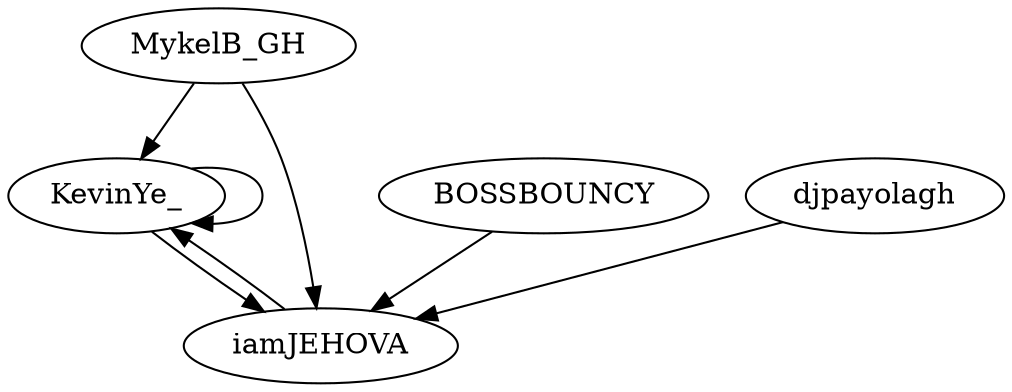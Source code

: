 strict digraph {
"KevinYe_" -> "KevinYe_"
"KevinYe_" -> "iamJEHOVA"
"KevinYe_" -> "iamJEHOVA"
"KevinYe_" -> "iamJEHOVA"
"iamJEHOVA" -> "KevinYe_"
"MykelB_GH" -> "KevinYe_"
"MykelB_GH" -> "iamJEHOVA"
"MykelB_GH" -> "iamJEHOVA"
"MykelB_GH" -> "iamJEHOVA"
"BOSSBOUNCY" -> "iamJEHOVA"
"djpayolagh" -> "iamJEHOVA"
}